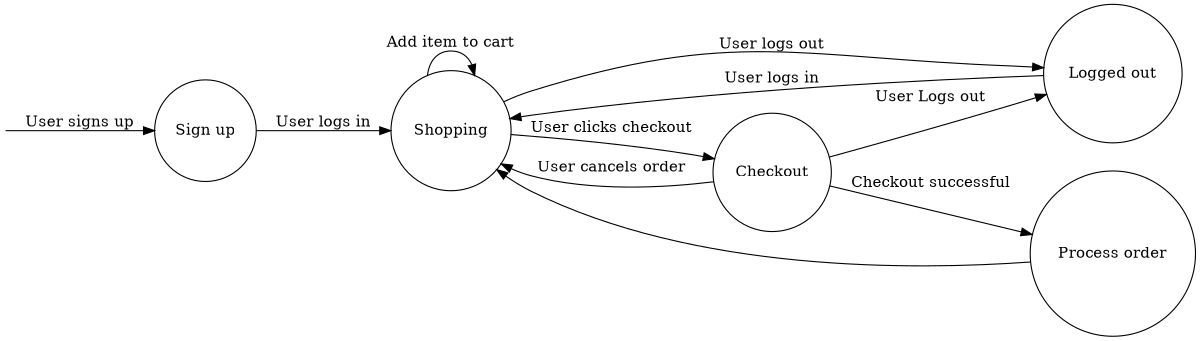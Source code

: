 digraph eshopping {
rankdir=LR;
size="8,5"
// node [shape = doublecircle];
node [shape = circle];
begin [label= "", shape=none,height=.0,width=.0];
begin -> "Sign up" [label = "User signs up"];
"Sign up" -> "Shopping" [label = "User logs in"];
"Logged out" -> Shopping [ label = "User logs in" ];
Shopping -> Shopping [label = "Add item to cart"];
Shopping -> Checkout [label = "User clicks checkout"];
Shopping -> "Logged out" [label = "User logs out"];
Checkout -> Shopping [label = "User cancels order"];
Checkout -> "Logged out" [label = "User Logs out"];
Checkout -> "Process order" [label = "Checkout successful"];
"Process order" -> "Shopping";


}
